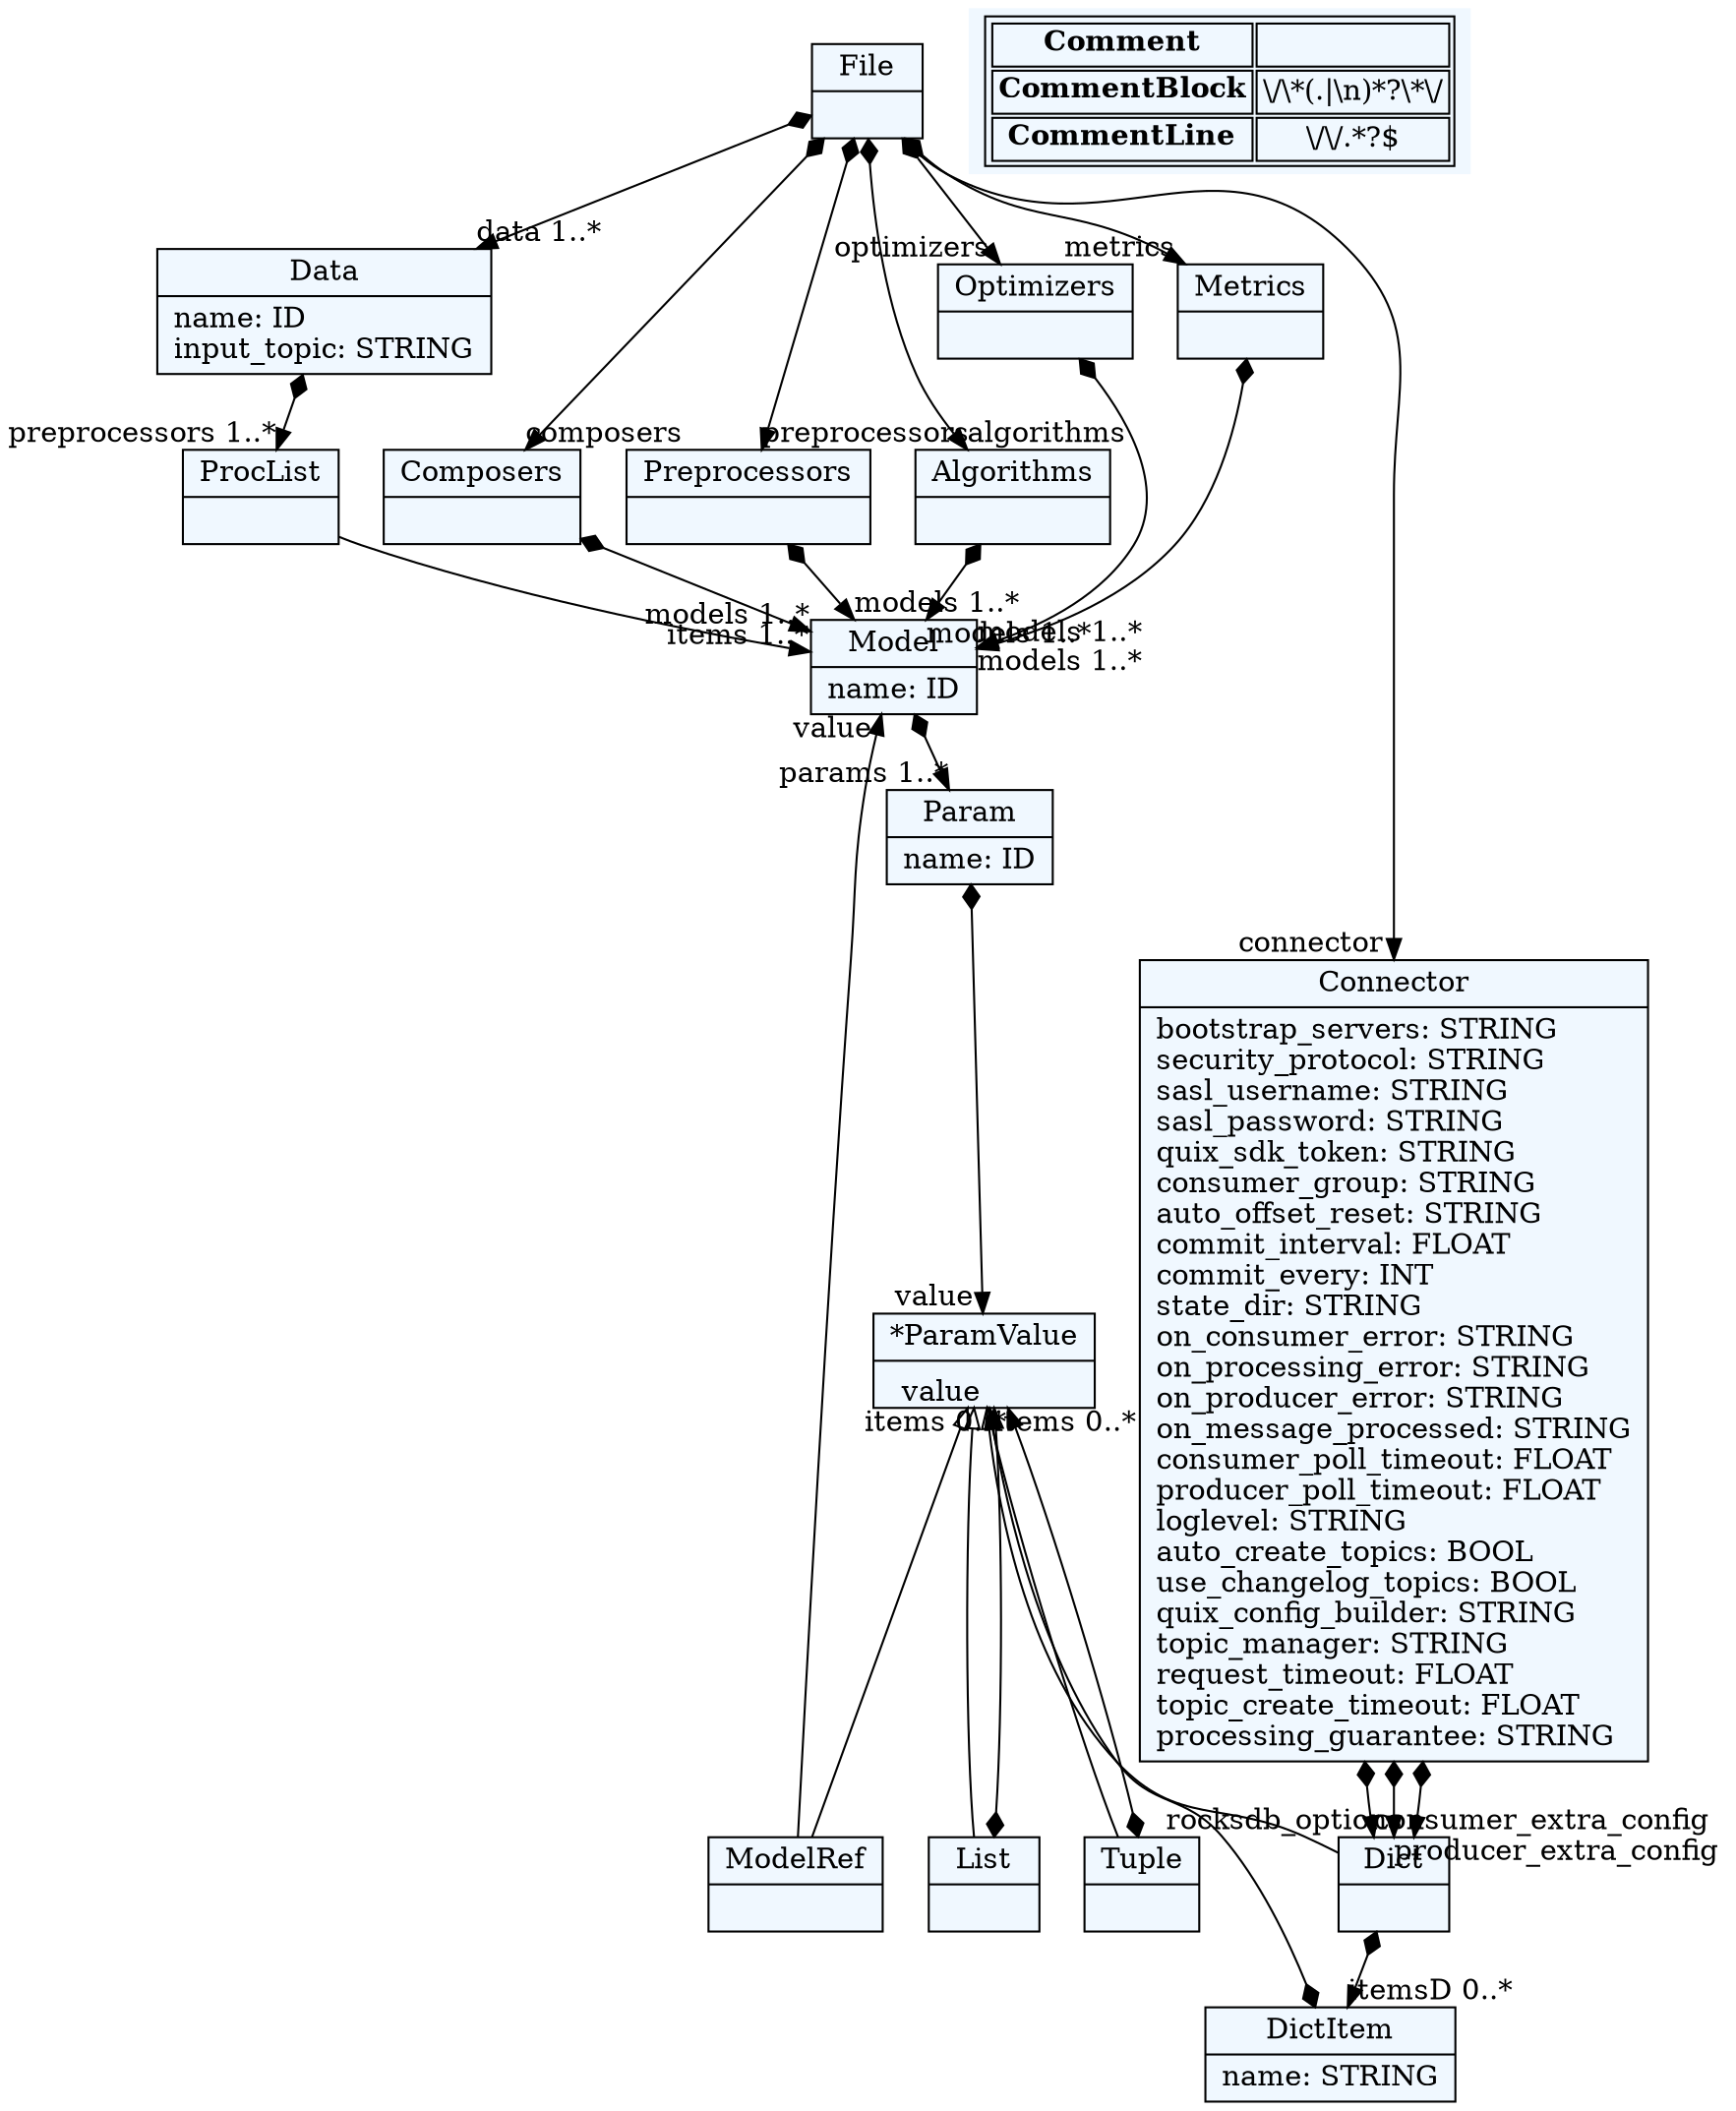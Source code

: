 
    digraph textX {
    fontname = "Bitstream Vera Sans"
    fontsize = 8
    node[
        shape=record,
        style=filled,
        fillcolor=aliceblue
    ]
    nodesep = 0.3
    edge[dir=black,arrowtail=empty]


2512910567136[ label="{File|}"]

2512910138592[ label="{Data|name: ID\linput_topic: STRING\l}"]

2512910136864[ label="{ProcList|}"]

2512910136960[ label="{Composers|}"]

2512910137056[ label="{Preprocessors|}"]

2512909879152[ label="{Algorithms|}"]

2512910137200[ label="{Optimizers|}"]

2512910137296[ label="{Metrics|}"]

2512910137440[ label="{Connector|bootstrap_servers: STRING\lsecurity_protocol: STRING\lsasl_username: STRING\lsasl_password: STRING\lquix_sdk_token: STRING\lconsumer_group: STRING\lauto_offset_reset: STRING\lcommit_interval: FLOAT\lcommit_every: INT\lstate_dir: STRING\lon_consumer_error: STRING\lon_processing_error: STRING\lon_producer_error: STRING\lon_message_processed: STRING\lconsumer_poll_timeout: FLOAT\lproducer_poll_timeout: FLOAT\lloglevel: STRING\lauto_create_topics: BOOL\luse_changelog_topics: BOOL\lquix_config_builder: STRING\ltopic_manager: STRING\lrequest_timeout: FLOAT\ltopic_create_timeout: FLOAT\lprocessing_guarantee: STRING\l}"]

2512910137920[ label="{List|}"]

2512910138352[ label="{Tuple|}"]

2512910138544[ label="{Dict|}"]

2512910138784[ label="{DictItem|name: STRING\l}"]

2512910138736[ label="{ModelRef|}"]

2512910139360[ label="{Param|name: ID\l}"]

2512910271024[ label="{*ParamValue|}"]

2512910270592[ label="{Model|name: ID\l}"]



2512910567136 -> 2512910137440[arrowtail=diamond, dir=both, headlabel="connector "]
2512910567136 -> 2512910136960[arrowtail=diamond, dir=both, headlabel="composers "]
2512910567136 -> 2512910137056[arrowtail=diamond, dir=both, headlabel="preprocessors "]
2512910567136 -> 2512910137200[arrowtail=diamond, dir=both, headlabel="optimizers "]
2512910567136 -> 2512909879152[arrowtail=diamond, dir=both, headlabel="algorithms "]
2512910567136 -> 2512910137296[arrowtail=diamond, dir=both, headlabel="metrics "]
2512910567136 -> 2512910138592[arrowtail=diamond, dir=both, headlabel="data 1..*"]
2512910138592 -> 2512910136864[arrowtail=diamond, dir=both, headlabel="preprocessors 1..*"]
2512910136864 -> 2512910270592[headlabel="items 1..*"]
2512910136960 -> 2512910270592[arrowtail=diamond, dir=both, headlabel="models 1..*"]
2512910137056 -> 2512910270592[arrowtail=diamond, dir=both, headlabel="models 1..*"]
2512909879152 -> 2512910270592[arrowtail=diamond, dir=both, headlabel="models 1..*"]
2512910137200 -> 2512910270592[arrowtail=diamond, dir=both, headlabel="models 1..*"]
2512910137296 -> 2512910270592[arrowtail=diamond, dir=both, headlabel="models 1..*"]
2512910137440 -> 2512910138544[arrowtail=diamond, dir=both, headlabel="consumer_extra_config "]
2512910137440 -> 2512910138544[arrowtail=diamond, dir=both, headlabel="producer_extra_config "]
2512910137440 -> 2512910138544[arrowtail=diamond, dir=both, headlabel="rocksdb_options "]
2512910137920 -> 2512910271024[arrowtail=diamond, dir=both, headlabel="items 0..*"]
2512910138352 -> 2512910271024[arrowtail=diamond, dir=both, headlabel="items 0..*"]
2512910138544 -> 2512910138784[arrowtail=diamond, dir=both, headlabel="itemsD 0..*"]
2512910138784 -> 2512910271024[arrowtail=diamond, dir=both, headlabel="value "]
2512910138736 -> 2512910270592[headlabel="value "]
2512910139360 -> 2512910271024[arrowtail=diamond, dir=both, headlabel="value "]
2512910271024 -> 2512910138352 [dir=back]
2512910271024 -> 2512910137920 [dir=back]
2512910271024 -> 2512910138544 [dir=back]
2512910271024 -> 2512910138736 [dir=back]
2512910270592 -> 2512910139360[arrowtail=diamond, dir=both, headlabel="params 1..*"]
match_rules [ shape=plaintext, label=< <table>
	<tr>
		<td><b>Comment</b></td><td></td>
	</tr>
	<tr>
		<td><b>CommentBlock</b></td><td>\/\*(.|\n)*?\*\/</td>
	</tr>
	<tr>
		<td><b>CommentLine</b></td><td>\/\/.*?$</td>
	</tr>
</table> >]


}
